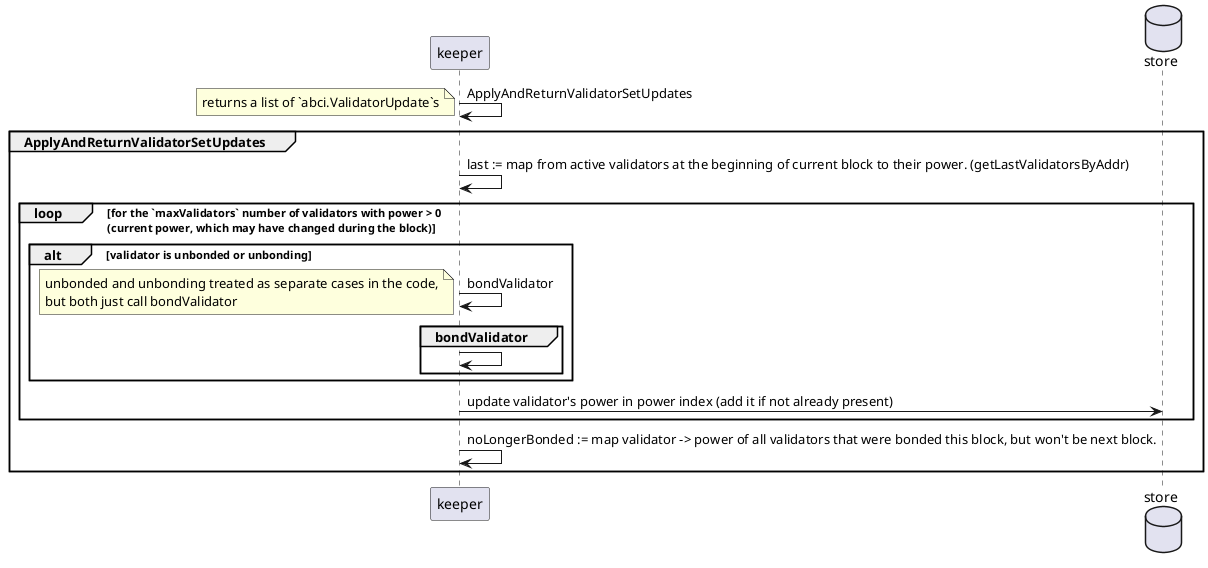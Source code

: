 @startuml
'https://plantuml.com/sequence-diagram

participant keeper
database store

keeper -> keeper : ApplyAndReturnValidatorSetUpdates
note left : returns a list of `abci.ValidatorUpdate`s
group ApplyAndReturnValidatorSetUpdates
    keeper -> keeper : last := map from active validators at the beginning of current block to their power. (getLastValidatorsByAddr)
    loop for the `maxValidators` number of validators with power > 0\n(current power, which may have changed during the block)
    'TODO: how are totalPower, amtFromBondedToNotBonded, amtFromNotBondedToBonded used?
        alt validator is unbonded or unbonding
            keeper -> keeper : bondValidator
            note left : unbonded and unbonding treated as separate cases in the code,\nbut both just call bondValidator
            group bondValidator
                keeper -> keeper
                'TODO describe bondValidator state updates x/staking/keeper/val_state_change.go:284
            end
        end
        keeper -> store : update validator's power in power index (add it if not already present)
    end
    'After loop: totalPower = amount of power of the new validator set
    '            amtFromNotBondedToBonded = number of previously undonded tokens now bonded
    '            amtFromBondedToNotBonded = 0
    keeper -> keeper : noLongerBonded := map validator -> power of all validators that were bonded this block, but won't be next block.

end

@enduml